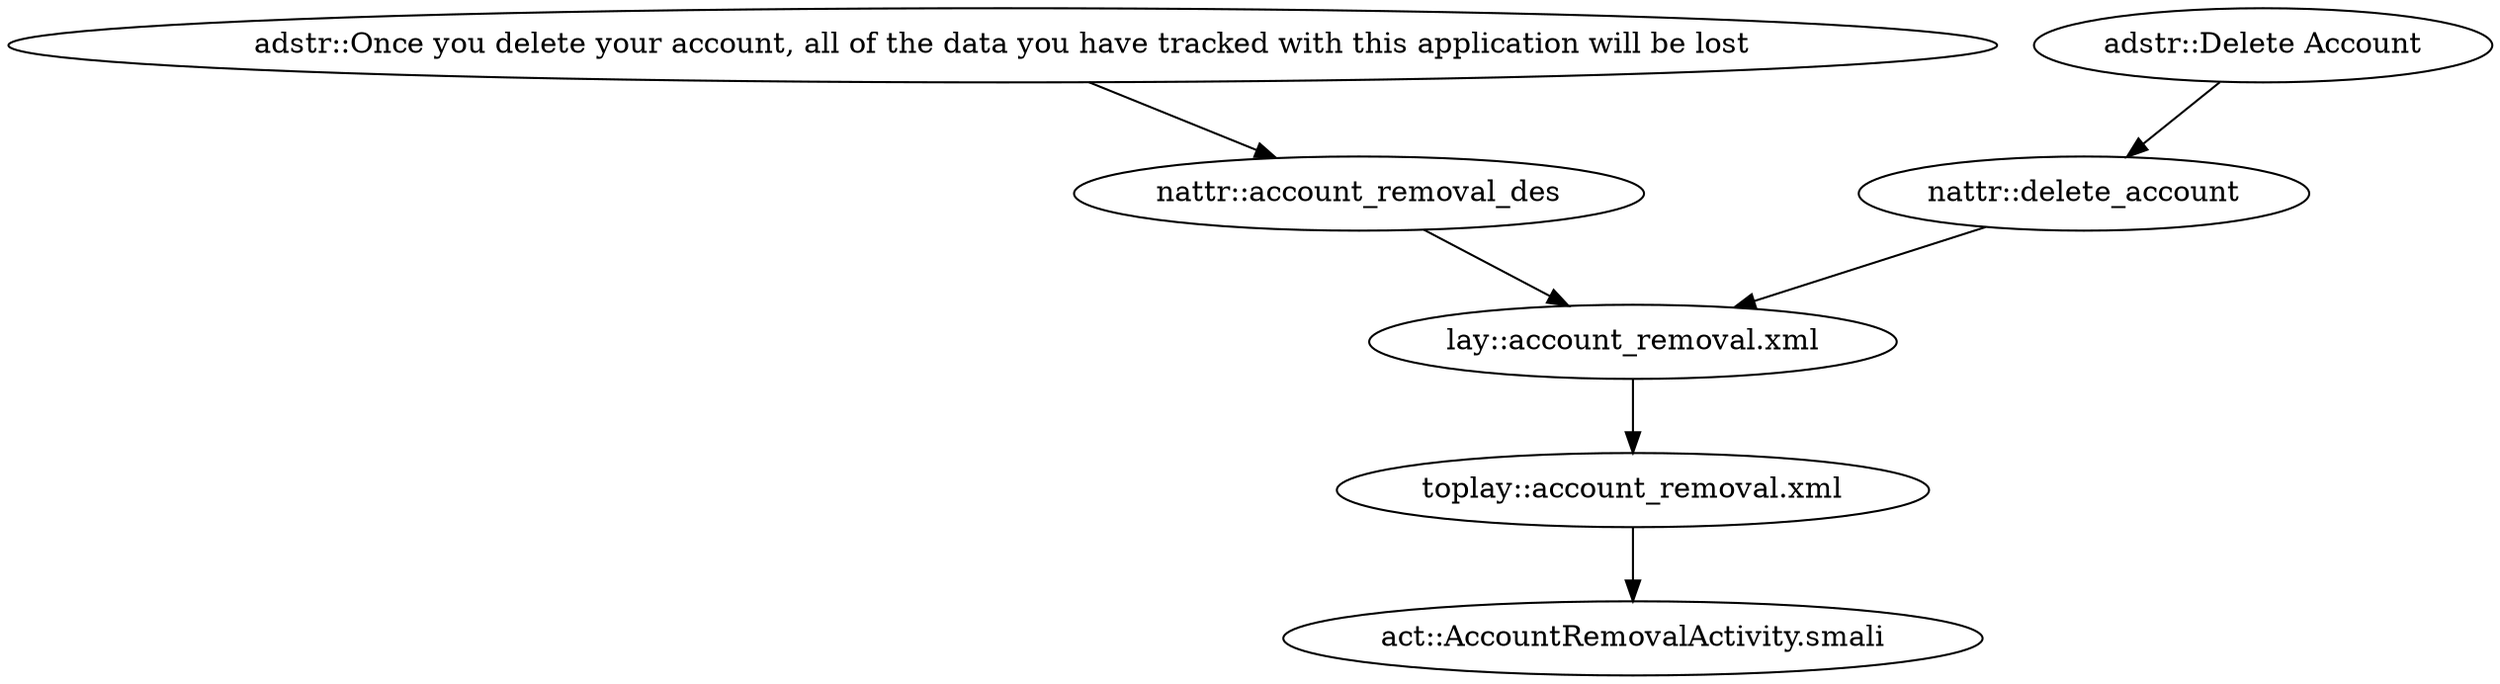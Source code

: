 digraph G {
"adstr::Once you delete your account, all of the data you have tracked with this application will be lost" -> "nattr::account_removal_des"
"adstr::Delete Account" -> "nattr::delete_account"
"nattr::account_removal_des" -> "lay::account_removal.xml"
"nattr::delete_account" -> "lay::account_removal.xml"
"lay::account_removal.xml" -> "toplay::account_removal.xml"
"toplay::account_removal.xml" -> "act::AccountRemovalActivity.smali"
}
